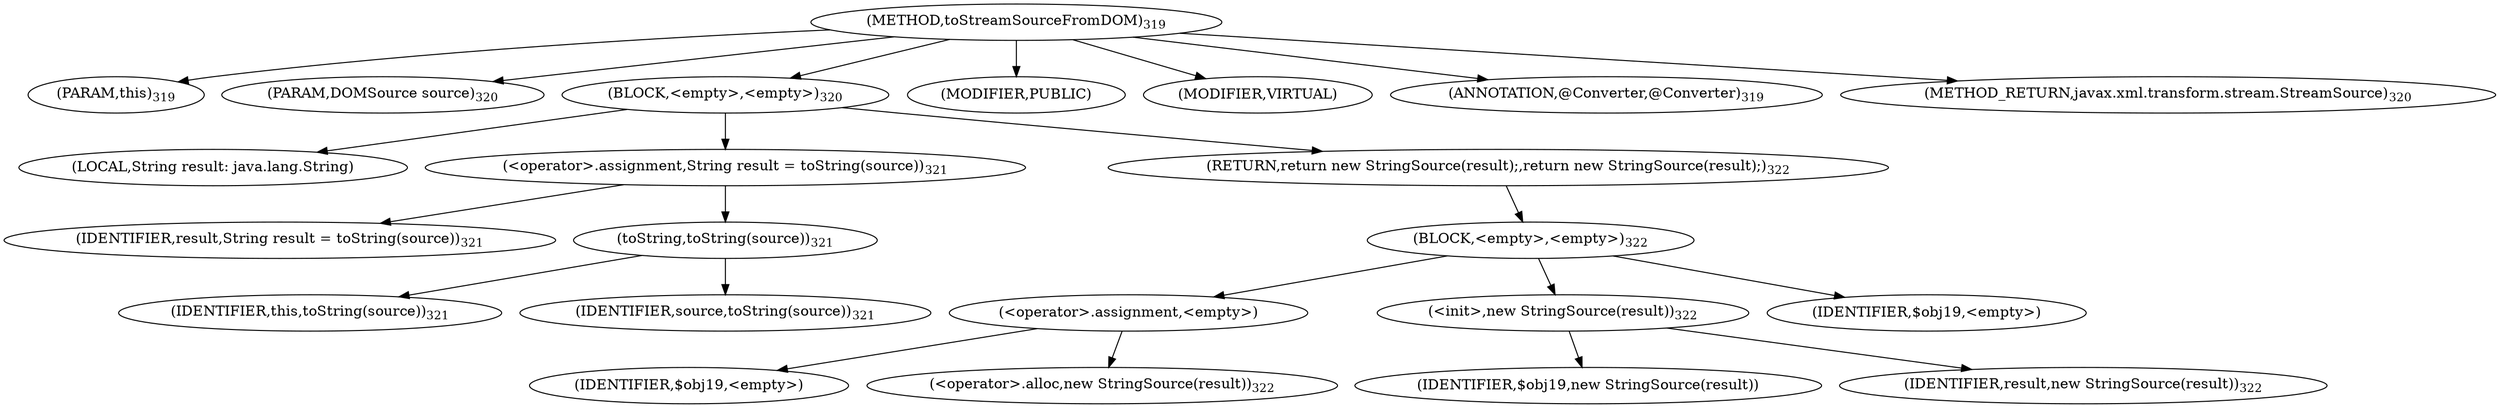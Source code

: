digraph "toStreamSourceFromDOM" {  
"764" [label = <(METHOD,toStreamSourceFromDOM)<SUB>319</SUB>> ]
"40" [label = <(PARAM,this)<SUB>319</SUB>> ]
"765" [label = <(PARAM,DOMSource source)<SUB>320</SUB>> ]
"766" [label = <(BLOCK,&lt;empty&gt;,&lt;empty&gt;)<SUB>320</SUB>> ]
"767" [label = <(LOCAL,String result: java.lang.String)> ]
"768" [label = <(&lt;operator&gt;.assignment,String result = toString(source))<SUB>321</SUB>> ]
"769" [label = <(IDENTIFIER,result,String result = toString(source))<SUB>321</SUB>> ]
"770" [label = <(toString,toString(source))<SUB>321</SUB>> ]
"39" [label = <(IDENTIFIER,this,toString(source))<SUB>321</SUB>> ]
"771" [label = <(IDENTIFIER,source,toString(source))<SUB>321</SUB>> ]
"772" [label = <(RETURN,return new StringSource(result);,return new StringSource(result);)<SUB>322</SUB>> ]
"773" [label = <(BLOCK,&lt;empty&gt;,&lt;empty&gt;)<SUB>322</SUB>> ]
"774" [label = <(&lt;operator&gt;.assignment,&lt;empty&gt;)> ]
"775" [label = <(IDENTIFIER,$obj19,&lt;empty&gt;)> ]
"776" [label = <(&lt;operator&gt;.alloc,new StringSource(result))<SUB>322</SUB>> ]
"777" [label = <(&lt;init&gt;,new StringSource(result))<SUB>322</SUB>> ]
"778" [label = <(IDENTIFIER,$obj19,new StringSource(result))> ]
"779" [label = <(IDENTIFIER,result,new StringSource(result))<SUB>322</SUB>> ]
"780" [label = <(IDENTIFIER,$obj19,&lt;empty&gt;)> ]
"781" [label = <(MODIFIER,PUBLIC)> ]
"782" [label = <(MODIFIER,VIRTUAL)> ]
"783" [label = <(ANNOTATION,@Converter,@Converter)<SUB>319</SUB>> ]
"784" [label = <(METHOD_RETURN,javax.xml.transform.stream.StreamSource)<SUB>320</SUB>> ]
  "764" -> "40" 
  "764" -> "765" 
  "764" -> "766" 
  "764" -> "781" 
  "764" -> "782" 
  "764" -> "783" 
  "764" -> "784" 
  "766" -> "767" 
  "766" -> "768" 
  "766" -> "772" 
  "768" -> "769" 
  "768" -> "770" 
  "770" -> "39" 
  "770" -> "771" 
  "772" -> "773" 
  "773" -> "774" 
  "773" -> "777" 
  "773" -> "780" 
  "774" -> "775" 
  "774" -> "776" 
  "777" -> "778" 
  "777" -> "779" 
}
